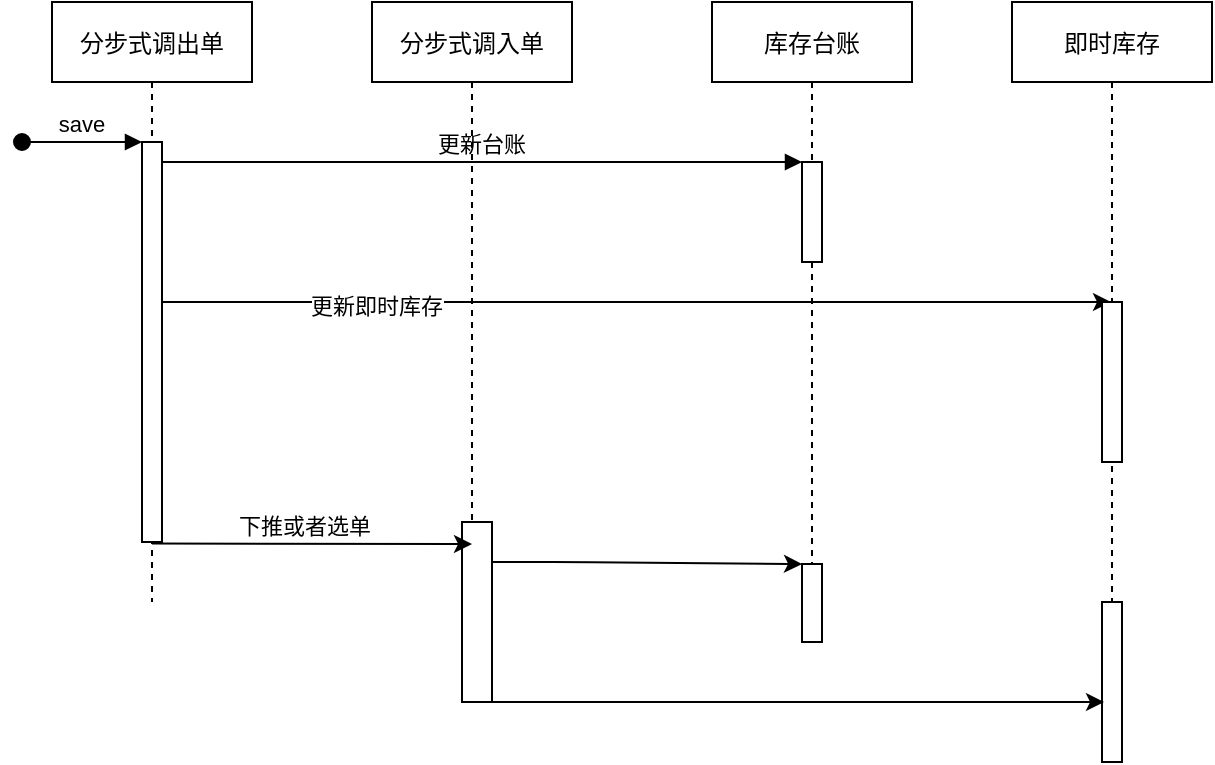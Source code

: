 <mxfile version="13.9.2" type="github">
  <diagram id="cWaAuKPkMHBf0iGHZvn4" name="Page-1">
    <mxGraphModel dx="782" dy="469" grid="1" gridSize="10" guides="1" tooltips="1" connect="1" arrows="1" fold="1" page="1" pageScale="1" pageWidth="827" pageHeight="1169" math="0" shadow="0">
      <root>
        <mxCell id="0" />
        <mxCell id="1" parent="0" />
        <mxCell id="A5GcaZOQZyLO0LeQ0V0A-18" value="" style="endArrow=classic;html=1;" edge="1" parent="1" source="A5GcaZOQZyLO0LeQ0V0A-11" target="A5GcaZOQZyLO0LeQ0V0A-17">
          <mxGeometry width="50" height="50" relative="1" as="geometry">
            <mxPoint x="380" y="220" as="sourcePoint" />
            <mxPoint x="430" y="170" as="targetPoint" />
            <Array as="points">
              <mxPoint x="380" y="360" />
            </Array>
          </mxGeometry>
        </mxCell>
        <mxCell id="A5GcaZOQZyLO0LeQ0V0A-1" value="" style="endArrow=classic;html=1;" edge="1" parent="1" source="A5GcaZOQZyLO0LeQ0V0A-3" target="A5GcaZOQZyLO0LeQ0V0A-9">
          <mxGeometry width="50" height="50" relative="1" as="geometry">
            <mxPoint x="190" y="230" as="sourcePoint" />
            <mxPoint x="430" y="200" as="targetPoint" />
          </mxGeometry>
        </mxCell>
        <mxCell id="A5GcaZOQZyLO0LeQ0V0A-2" value="更新即时库存" style="edgeLabel;html=1;align=center;verticalAlign=middle;resizable=0;points=[];" vertex="1" connectable="0" parent="A5GcaZOQZyLO0LeQ0V0A-1">
          <mxGeometry x="-0.532" y="-2" relative="1" as="geometry">
            <mxPoint as="offset" />
          </mxGeometry>
        </mxCell>
        <mxCell id="A5GcaZOQZyLO0LeQ0V0A-3" value="分步式调出单" style="shape=umlLifeline;perimeter=lifelinePerimeter;container=1;collapsible=0;recursiveResize=0;rounded=0;shadow=0;strokeWidth=1;" vertex="1" parent="1">
          <mxGeometry x="120" y="80" width="100" height="300" as="geometry" />
        </mxCell>
        <mxCell id="A5GcaZOQZyLO0LeQ0V0A-4" value="" style="points=[];perimeter=orthogonalPerimeter;rounded=0;shadow=0;strokeWidth=1;" vertex="1" parent="A5GcaZOQZyLO0LeQ0V0A-3">
          <mxGeometry x="45" y="70" width="10" height="200" as="geometry" />
        </mxCell>
        <mxCell id="A5GcaZOQZyLO0LeQ0V0A-5" value="save" style="verticalAlign=bottom;startArrow=oval;endArrow=block;startSize=8;shadow=0;strokeWidth=1;" edge="1" parent="A5GcaZOQZyLO0LeQ0V0A-3" target="A5GcaZOQZyLO0LeQ0V0A-4">
          <mxGeometry relative="1" as="geometry">
            <mxPoint x="-15" y="70" as="sourcePoint" />
          </mxGeometry>
        </mxCell>
        <mxCell id="A5GcaZOQZyLO0LeQ0V0A-6" value="库存台账" style="shape=umlLifeline;perimeter=lifelinePerimeter;container=1;collapsible=0;recursiveResize=0;rounded=0;shadow=0;strokeWidth=1;" vertex="1" parent="1">
          <mxGeometry x="450" y="80" width="100" height="320" as="geometry" />
        </mxCell>
        <mxCell id="A5GcaZOQZyLO0LeQ0V0A-7" value="" style="points=[];perimeter=orthogonalPerimeter;rounded=0;shadow=0;strokeWidth=1;" vertex="1" parent="A5GcaZOQZyLO0LeQ0V0A-6">
          <mxGeometry x="45" y="80" width="10" height="50" as="geometry" />
        </mxCell>
        <mxCell id="A5GcaZOQZyLO0LeQ0V0A-8" value="更新台账" style="verticalAlign=bottom;endArrow=block;entryX=0;entryY=0;shadow=0;strokeWidth=1;" edge="1" parent="1" source="A5GcaZOQZyLO0LeQ0V0A-4" target="A5GcaZOQZyLO0LeQ0V0A-7">
          <mxGeometry relative="1" as="geometry">
            <mxPoint x="275" y="160" as="sourcePoint" />
          </mxGeometry>
        </mxCell>
        <mxCell id="A5GcaZOQZyLO0LeQ0V0A-9" value="即时库存" style="shape=umlLifeline;perimeter=lifelinePerimeter;container=1;collapsible=0;recursiveResize=0;rounded=0;shadow=0;strokeWidth=1;" vertex="1" parent="1">
          <mxGeometry x="600" y="80" width="100" height="300" as="geometry" />
        </mxCell>
        <mxCell id="A5GcaZOQZyLO0LeQ0V0A-10" value="" style="points=[];perimeter=orthogonalPerimeter;rounded=0;shadow=0;strokeWidth=1;" vertex="1" parent="A5GcaZOQZyLO0LeQ0V0A-9">
          <mxGeometry x="45" y="150" width="10" height="80" as="geometry" />
        </mxCell>
        <mxCell id="A5GcaZOQZyLO0LeQ0V0A-11" value="分步式调入单" style="shape=umlLifeline;perimeter=lifelinePerimeter;container=1;collapsible=0;recursiveResize=0;rounded=0;shadow=0;strokeWidth=1;" vertex="1" parent="1">
          <mxGeometry x="280" y="80" width="100" height="350" as="geometry" />
        </mxCell>
        <mxCell id="A5GcaZOQZyLO0LeQ0V0A-12" value="" style="points=[];perimeter=orthogonalPerimeter;rounded=0;shadow=0;strokeWidth=1;" vertex="1" parent="A5GcaZOQZyLO0LeQ0V0A-11">
          <mxGeometry x="45" y="260" width="15" height="90" as="geometry" />
        </mxCell>
        <mxCell id="A5GcaZOQZyLO0LeQ0V0A-13" value="" style="endArrow=classic;html=1;exitX=0.5;exitY=1.014;exitDx=0;exitDy=0;exitPerimeter=0;" edge="1" parent="1">
          <mxGeometry width="50" height="50" relative="1" as="geometry">
            <mxPoint x="170" y="350.8" as="sourcePoint" />
            <mxPoint x="330" y="351" as="targetPoint" />
          </mxGeometry>
        </mxCell>
        <mxCell id="A5GcaZOQZyLO0LeQ0V0A-14" value="下推或者选单" style="edgeLabel;html=1;align=center;verticalAlign=middle;resizable=0;points=[];" vertex="1" connectable="0" parent="A5GcaZOQZyLO0LeQ0V0A-13">
          <mxGeometry x="-0.059" y="3" relative="1" as="geometry">
            <mxPoint y="-6" as="offset" />
          </mxGeometry>
        </mxCell>
        <mxCell id="A5GcaZOQZyLO0LeQ0V0A-17" value="" style="points=[];perimeter=orthogonalPerimeter;rounded=0;shadow=0;strokeWidth=1;" vertex="1" parent="1">
          <mxGeometry x="495" y="361" width="10" height="39" as="geometry" />
        </mxCell>
        <mxCell id="A5GcaZOQZyLO0LeQ0V0A-20" value="" style="points=[];perimeter=orthogonalPerimeter;rounded=0;shadow=0;strokeWidth=1;" vertex="1" parent="1">
          <mxGeometry x="645" y="380" width="10" height="80" as="geometry" />
        </mxCell>
        <mxCell id="A5GcaZOQZyLO0LeQ0V0A-23" style="edgeStyle=orthogonalEdgeStyle;rounded=0;orthogonalLoop=1;jettySize=auto;html=1;" edge="1" parent="1" source="A5GcaZOQZyLO0LeQ0V0A-12">
          <mxGeometry relative="1" as="geometry">
            <mxPoint x="646" y="430" as="targetPoint" />
            <Array as="points">
              <mxPoint x="646" y="430" />
            </Array>
          </mxGeometry>
        </mxCell>
      </root>
    </mxGraphModel>
  </diagram>
</mxfile>
